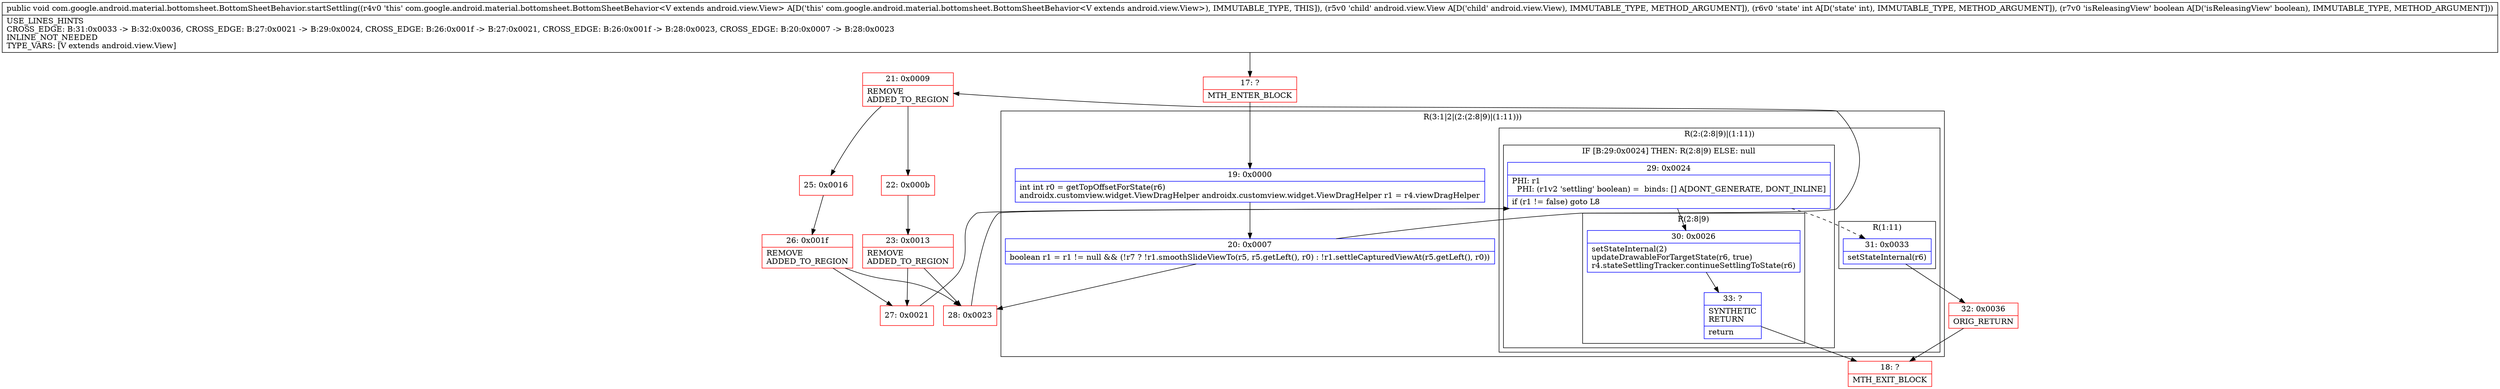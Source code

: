 digraph "CFG forcom.google.android.material.bottomsheet.BottomSheetBehavior.startSettling(Landroid\/view\/View;IZ)V" {
subgraph cluster_Region_442436950 {
label = "R(3:1|2|(2:(2:8|9)|(1:11)))";
node [shape=record,color=blue];
Node_19 [shape=record,label="{19\:\ 0x0000|int int r0 = getTopOffsetForState(r6)\landroidx.customview.widget.ViewDragHelper androidx.customview.widget.ViewDragHelper r1 = r4.viewDragHelper\l}"];
Node_20 [shape=record,label="{20\:\ 0x0007|boolean r1 = r1 != null && (!r7 ? !r1.smoothSlideViewTo(r5, r5.getLeft(), r0) : !r1.settleCapturedViewAt(r5.getLeft(), r0))\l}"];
subgraph cluster_Region_1297156256 {
label = "R(2:(2:8|9)|(1:11))";
node [shape=record,color=blue];
subgraph cluster_IfRegion_1629190701 {
label = "IF [B:29:0x0024] THEN: R(2:8|9) ELSE: null";
node [shape=record,color=blue];
Node_29 [shape=record,label="{29\:\ 0x0024|PHI: r1 \l  PHI: (r1v2 'settling' boolean) =  binds: [] A[DONT_GENERATE, DONT_INLINE]\l|if (r1 != false) goto L8\l}"];
subgraph cluster_Region_1403609117 {
label = "R(2:8|9)";
node [shape=record,color=blue];
Node_30 [shape=record,label="{30\:\ 0x0026|setStateInternal(2)\lupdateDrawableForTargetState(r6, true)\lr4.stateSettlingTracker.continueSettlingToState(r6)\l}"];
Node_33 [shape=record,label="{33\:\ ?|SYNTHETIC\lRETURN\l|return\l}"];
}
}
subgraph cluster_Region_1656548351 {
label = "R(1:11)";
node [shape=record,color=blue];
Node_31 [shape=record,label="{31\:\ 0x0033|setStateInternal(r6)\l}"];
}
}
}
Node_17 [shape=record,color=red,label="{17\:\ ?|MTH_ENTER_BLOCK\l}"];
Node_21 [shape=record,color=red,label="{21\:\ 0x0009|REMOVE\lADDED_TO_REGION\l}"];
Node_22 [shape=record,color=red,label="{22\:\ 0x000b}"];
Node_23 [shape=record,color=red,label="{23\:\ 0x0013|REMOVE\lADDED_TO_REGION\l}"];
Node_27 [shape=record,color=red,label="{27\:\ 0x0021}"];
Node_18 [shape=record,color=red,label="{18\:\ ?|MTH_EXIT_BLOCK\l}"];
Node_32 [shape=record,color=red,label="{32\:\ 0x0036|ORIG_RETURN\l}"];
Node_25 [shape=record,color=red,label="{25\:\ 0x0016}"];
Node_26 [shape=record,color=red,label="{26\:\ 0x001f|REMOVE\lADDED_TO_REGION\l}"];
Node_28 [shape=record,color=red,label="{28\:\ 0x0023}"];
MethodNode[shape=record,label="{public void com.google.android.material.bottomsheet.BottomSheetBehavior.startSettling((r4v0 'this' com.google.android.material.bottomsheet.BottomSheetBehavior\<V extends android.view.View\> A[D('this' com.google.android.material.bottomsheet.BottomSheetBehavior\<V extends android.view.View\>), IMMUTABLE_TYPE, THIS]), (r5v0 'child' android.view.View A[D('child' android.view.View), IMMUTABLE_TYPE, METHOD_ARGUMENT]), (r6v0 'state' int A[D('state' int), IMMUTABLE_TYPE, METHOD_ARGUMENT]), (r7v0 'isReleasingView' boolean A[D('isReleasingView' boolean), IMMUTABLE_TYPE, METHOD_ARGUMENT]))  | USE_LINES_HINTS\lCROSS_EDGE: B:31:0x0033 \-\> B:32:0x0036, CROSS_EDGE: B:27:0x0021 \-\> B:29:0x0024, CROSS_EDGE: B:26:0x001f \-\> B:27:0x0021, CROSS_EDGE: B:26:0x001f \-\> B:28:0x0023, CROSS_EDGE: B:20:0x0007 \-\> B:28:0x0023\lINLINE_NOT_NEEDED\lTYPE_VARS: [V extends android.view.View]\l}"];
MethodNode -> Node_17;Node_19 -> Node_20;
Node_20 -> Node_21;
Node_20 -> Node_28;
Node_29 -> Node_30;
Node_29 -> Node_31[style=dashed];
Node_30 -> Node_33;
Node_33 -> Node_18;
Node_31 -> Node_32;
Node_17 -> Node_19;
Node_21 -> Node_22;
Node_21 -> Node_25;
Node_22 -> Node_23;
Node_23 -> Node_28;
Node_23 -> Node_27;
Node_27 -> Node_29;
Node_32 -> Node_18;
Node_25 -> Node_26;
Node_26 -> Node_27;
Node_26 -> Node_28;
Node_28 -> Node_29;
}

